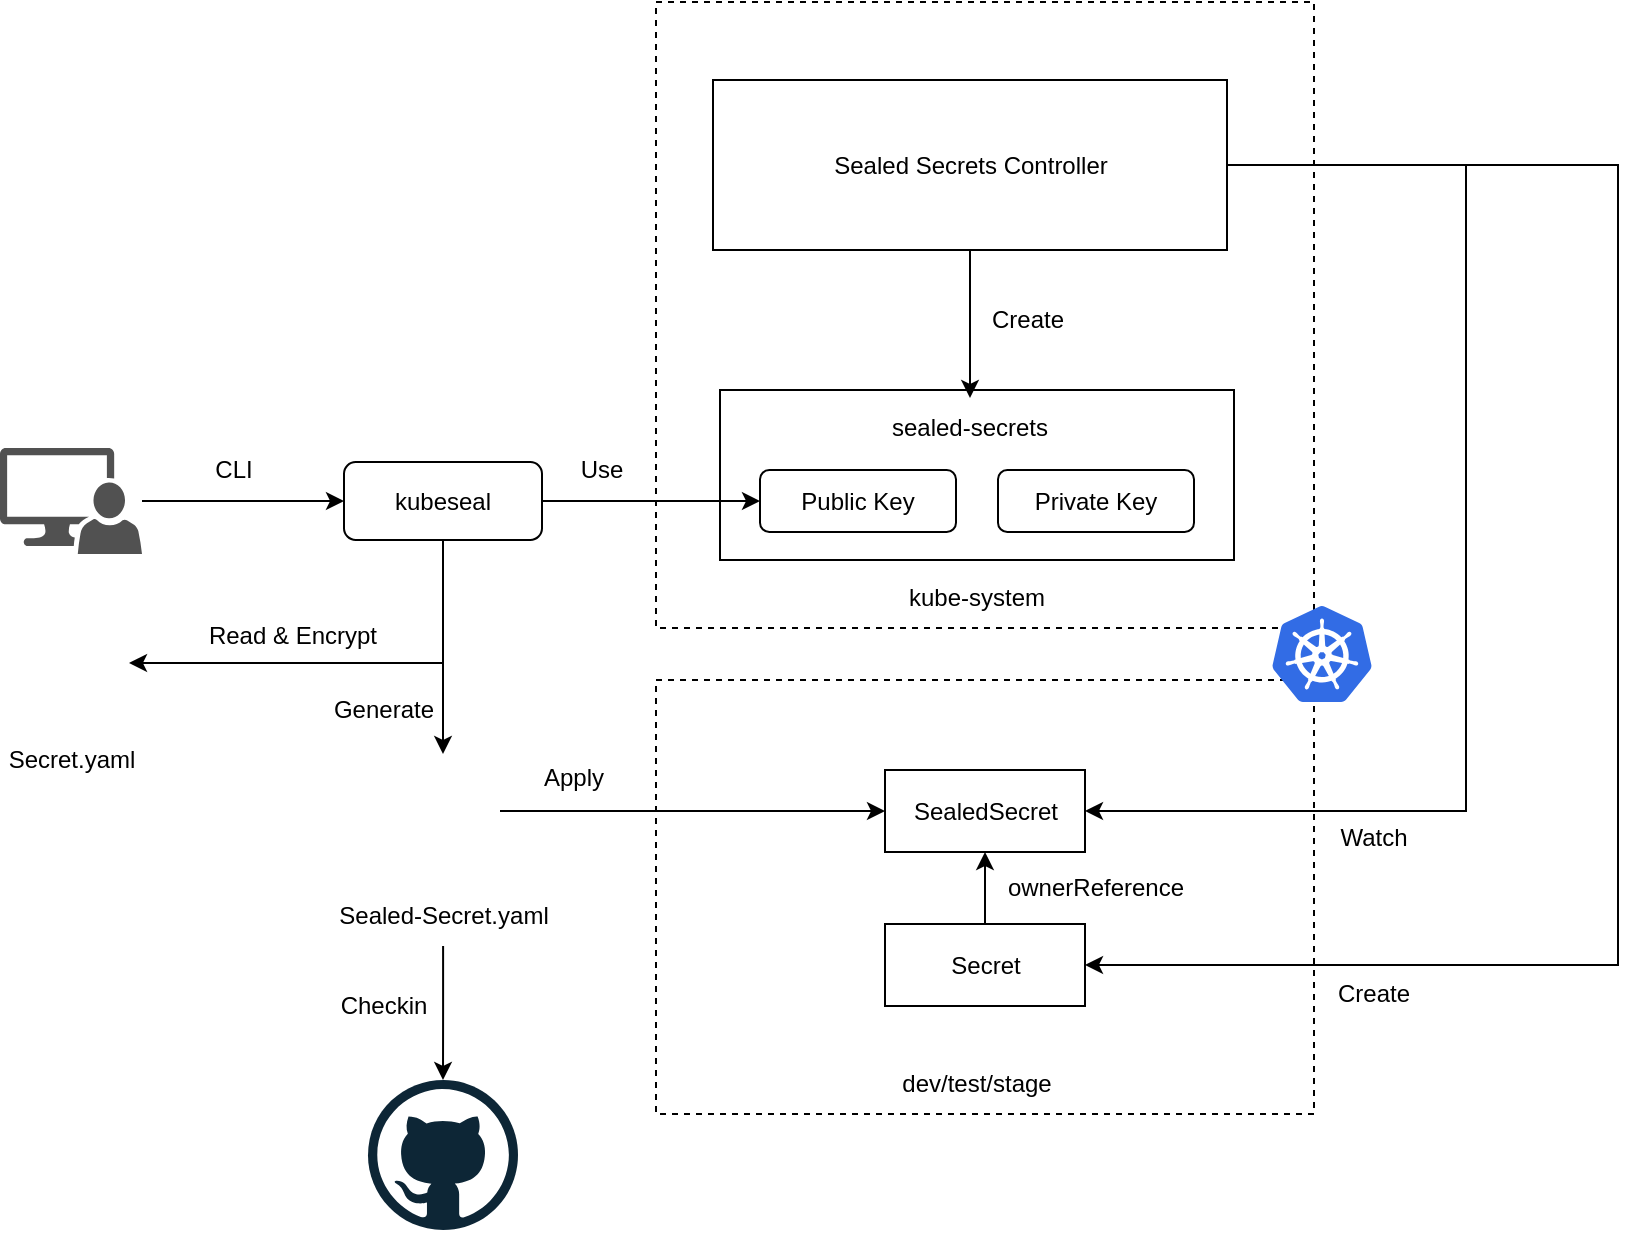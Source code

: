 <mxfile version="24.7.17">
  <diagram name="第 1 页" id="W7OoAg3IoYqaoRPKlsb8">
    <mxGraphModel dx="2074" dy="1197" grid="0" gridSize="10" guides="1" tooltips="1" connect="1" arrows="1" fold="1" page="1" pageScale="1" pageWidth="1169" pageHeight="827" math="0" shadow="0">
      <root>
        <mxCell id="0" />
        <mxCell id="1" parent="0" />
        <mxCell id="u6kIUCjwU4QeKvZHba0g-17" value="" style="rounded=0;whiteSpace=wrap;html=1;dashed=1;fillColor=none;" parent="1" vertex="1">
          <mxGeometry x="508" y="446" width="329" height="217" as="geometry" />
        </mxCell>
        <mxCell id="u6kIUCjwU4QeKvZHba0g-14" value="" style="rounded=0;whiteSpace=wrap;html=1;dashed=1;fillColor=none;" parent="1" vertex="1">
          <mxGeometry x="508" y="107" width="329" height="313" as="geometry" />
        </mxCell>
        <mxCell id="u6kIUCjwU4QeKvZHba0g-12" style="edgeStyle=orthogonalEdgeStyle;rounded=0;orthogonalLoop=1;jettySize=auto;html=1;" parent="1" source="u6kIUCjwU4QeKvZHba0g-1" target="u6kIUCjwU4QeKvZHba0g-11" edge="1">
          <mxGeometry relative="1" as="geometry" />
        </mxCell>
        <mxCell id="u6kIUCjwU4QeKvZHba0g-1" value="" style="sketch=0;pointerEvents=1;shadow=0;dashed=0;html=1;strokeColor=none;labelPosition=center;verticalLabelPosition=bottom;verticalAlign=top;align=center;fillColor=#515151;shape=mxgraph.mscae.system_center.admin_console" parent="1" vertex="1">
          <mxGeometry x="180" y="330" width="71" height="53" as="geometry" />
        </mxCell>
        <mxCell id="u6kIUCjwU4QeKvZHba0g-2" value="" style="dashed=0;outlineConnect=0;html=1;align=center;labelPosition=center;verticalLabelPosition=bottom;verticalAlign=top;shape=mxgraph.weblogos.github" parent="1" vertex="1">
          <mxGeometry x="364" y="646" width="75" height="75" as="geometry" />
        </mxCell>
        <mxCell id="u6kIUCjwU4QeKvZHba0g-4" value="" style="rounded=0;whiteSpace=wrap;html=1;fillColor=none;" parent="1" vertex="1">
          <mxGeometry x="540" y="301" width="257" height="85" as="geometry" />
        </mxCell>
        <mxCell id="u6kIUCjwU4QeKvZHba0g-5" value="sealed-secrets" style="text;html=1;align=center;verticalAlign=middle;whiteSpace=wrap;rounded=0;" parent="1" vertex="1">
          <mxGeometry x="584" y="305" width="162" height="30" as="geometry" />
        </mxCell>
        <mxCell id="u6kIUCjwU4QeKvZHba0g-7" value="Public Key" style="rounded=1;whiteSpace=wrap;html=1;fillColor=none;" parent="1" vertex="1">
          <mxGeometry x="560" y="341" width="98" height="31" as="geometry" />
        </mxCell>
        <mxCell id="u6kIUCjwU4QeKvZHba0g-8" value="Private Key" style="rounded=1;whiteSpace=wrap;html=1;fillColor=none;" parent="1" vertex="1">
          <mxGeometry x="679" y="341" width="98" height="31" as="geometry" />
        </mxCell>
        <mxCell id="u6kIUCjwU4QeKvZHba0g-10" style="edgeStyle=orthogonalEdgeStyle;rounded=0;orthogonalLoop=1;jettySize=auto;html=1;" parent="1" source="u6kIUCjwU4QeKvZHba0g-9" target="u6kIUCjwU4QeKvZHba0g-5" edge="1">
          <mxGeometry relative="1" as="geometry" />
        </mxCell>
        <mxCell id="u6kIUCjwU4QeKvZHba0g-38" style="edgeStyle=orthogonalEdgeStyle;rounded=0;orthogonalLoop=1;jettySize=auto;html=1;entryX=1;entryY=0.5;entryDx=0;entryDy=0;exitX=1;exitY=0.5;exitDx=0;exitDy=0;" parent="1" source="u6kIUCjwU4QeKvZHba0g-9" target="u6kIUCjwU4QeKvZHba0g-24" edge="1">
          <mxGeometry relative="1" as="geometry">
            <Array as="points">
              <mxPoint x="989" y="189" />
              <mxPoint x="989" y="589" />
            </Array>
          </mxGeometry>
        </mxCell>
        <mxCell id="u6kIUCjwU4QeKvZHba0g-9" value="Sealed Secrets Controller" style="rounded=0;whiteSpace=wrap;html=1;fillColor=none;" parent="1" vertex="1">
          <mxGeometry x="536.5" y="146" width="257" height="85" as="geometry" />
        </mxCell>
        <mxCell id="u6kIUCjwU4QeKvZHba0g-34" style="edgeStyle=orthogonalEdgeStyle;rounded=0;orthogonalLoop=1;jettySize=auto;html=1;entryX=1;entryY=0.5;entryDx=0;entryDy=0;exitX=1;exitY=0.5;exitDx=0;exitDy=0;" parent="1" source="u6kIUCjwU4QeKvZHba0g-9" target="u6kIUCjwU4QeKvZHba0g-25" edge="1">
          <mxGeometry relative="1" as="geometry">
            <Array as="points">
              <mxPoint x="913" y="189" />
              <mxPoint x="913" y="511" />
            </Array>
          </mxGeometry>
        </mxCell>
        <mxCell id="u6kIUCjwU4QeKvZHba0g-13" style="edgeStyle=orthogonalEdgeStyle;rounded=0;orthogonalLoop=1;jettySize=auto;html=1;" parent="1" source="u6kIUCjwU4QeKvZHba0g-11" target="u6kIUCjwU4QeKvZHba0g-7" edge="1">
          <mxGeometry relative="1" as="geometry" />
        </mxCell>
        <mxCell id="u6kIUCjwU4QeKvZHba0g-41" style="edgeStyle=orthogonalEdgeStyle;rounded=0;orthogonalLoop=1;jettySize=auto;html=1;entryX=1;entryY=0.5;entryDx=0;entryDy=0;exitX=0.5;exitY=1;exitDx=0;exitDy=0;" parent="1" source="u6kIUCjwU4QeKvZHba0g-11" target="u6kIUCjwU4QeKvZHba0g-32" edge="1">
          <mxGeometry relative="1" as="geometry" />
        </mxCell>
        <mxCell id="u6kIUCjwU4QeKvZHba0g-44" style="edgeStyle=orthogonalEdgeStyle;rounded=0;orthogonalLoop=1;jettySize=auto;html=1;" parent="1" source="u6kIUCjwU4QeKvZHba0g-11" target="u6kIUCjwU4QeKvZHba0g-33" edge="1">
          <mxGeometry relative="1" as="geometry" />
        </mxCell>
        <mxCell id="u6kIUCjwU4QeKvZHba0g-11" value="kubeseal" style="rounded=1;whiteSpace=wrap;html=1;fillColor=none;" parent="1" vertex="1">
          <mxGeometry x="352" y="337" width="99" height="39" as="geometry" />
        </mxCell>
        <mxCell id="u6kIUCjwU4QeKvZHba0g-26" style="edgeStyle=orthogonalEdgeStyle;rounded=0;orthogonalLoop=1;jettySize=auto;html=1;entryX=0.5;entryY=1;entryDx=0;entryDy=0;" parent="1" source="u6kIUCjwU4QeKvZHba0g-24" target="u6kIUCjwU4QeKvZHba0g-25" edge="1">
          <mxGeometry relative="1" as="geometry" />
        </mxCell>
        <mxCell id="u6kIUCjwU4QeKvZHba0g-24" value="Secret" style="rounded=0;whiteSpace=wrap;html=1;fillColor=none;" parent="1" vertex="1">
          <mxGeometry x="622.5" y="568" width="100" height="41" as="geometry" />
        </mxCell>
        <mxCell id="u6kIUCjwU4QeKvZHba0g-25" value="SealedSecret" style="rounded=0;whiteSpace=wrap;html=1;fillColor=none;" parent="1" vertex="1">
          <mxGeometry x="622.5" y="491" width="100" height="41" as="geometry" />
        </mxCell>
        <mxCell id="u6kIUCjwU4QeKvZHba0g-27" value="dev/test/stage" style="text;html=1;align=center;verticalAlign=middle;whiteSpace=wrap;rounded=0;" parent="1" vertex="1">
          <mxGeometry x="613" y="633" width="111" height="30" as="geometry" />
        </mxCell>
        <mxCell id="u6kIUCjwU4QeKvZHba0g-28" value="kube-system" style="text;html=1;align=center;verticalAlign=middle;whiteSpace=wrap;rounded=0;" parent="1" vertex="1">
          <mxGeometry x="613" y="390" width="111" height="30" as="geometry" />
        </mxCell>
        <mxCell id="u6kIUCjwU4QeKvZHba0g-29" value="ownerReference" style="text;html=1;align=center;verticalAlign=middle;whiteSpace=wrap;rounded=0;" parent="1" vertex="1">
          <mxGeometry x="668" y="535" width="120" height="30" as="geometry" />
        </mxCell>
        <mxCell id="u6kIUCjwU4QeKvZHba0g-30" value="" style="image;sketch=0;aspect=fixed;html=1;points=[];align=center;fontSize=12;image=img/lib/mscae/Kubernetes.svg;" parent="1" vertex="1">
          <mxGeometry x="816" y="409" width="50" height="48" as="geometry" />
        </mxCell>
        <mxCell id="u6kIUCjwU4QeKvZHba0g-32" value="" style="shape=image;verticalLabelPosition=bottom;labelBackgroundColor=default;verticalAlign=top;aspect=fixed;imageAspect=0;image=https://uxwing.com/wp-content/themes/uxwing/download/file-and-folder-type/yaml-file-icon.png;" parent="1" vertex="1">
          <mxGeometry x="187.5" y="409" width="57" height="57" as="geometry" />
        </mxCell>
        <mxCell id="u6kIUCjwU4QeKvZHba0g-43" style="edgeStyle=orthogonalEdgeStyle;rounded=0;orthogonalLoop=1;jettySize=auto;html=1;entryX=0;entryY=0.5;entryDx=0;entryDy=0;" parent="1" source="u6kIUCjwU4QeKvZHba0g-33" target="u6kIUCjwU4QeKvZHba0g-25" edge="1">
          <mxGeometry relative="1" as="geometry" />
        </mxCell>
        <mxCell id="u6kIUCjwU4QeKvZHba0g-33" value="" style="shape=image;verticalLabelPosition=bottom;labelBackgroundColor=default;verticalAlign=top;aspect=fixed;imageAspect=0;image=https://uxwing.com/wp-content/themes/uxwing/download/file-and-folder-type/yaml-file-icon.png;" parent="1" vertex="1">
          <mxGeometry x="373" y="483" width="57" height="57" as="geometry" />
        </mxCell>
        <mxCell id="u6kIUCjwU4QeKvZHba0g-37" value="Watch" style="text;html=1;align=center;verticalAlign=middle;whiteSpace=wrap;rounded=0;" parent="1" vertex="1">
          <mxGeometry x="837" y="510" width="60" height="30" as="geometry" />
        </mxCell>
        <mxCell id="u6kIUCjwU4QeKvZHba0g-39" value="Create" style="text;html=1;align=center;verticalAlign=middle;whiteSpace=wrap;rounded=0;" parent="1" vertex="1">
          <mxGeometry x="837" y="588" width="60" height="30" as="geometry" />
        </mxCell>
        <mxCell id="u6kIUCjwU4QeKvZHba0g-40" value="Secret.yaml" style="text;html=1;align=center;verticalAlign=middle;whiteSpace=wrap;rounded=0;" parent="1" vertex="1">
          <mxGeometry x="185.5" y="471" width="60" height="30" as="geometry" />
        </mxCell>
        <mxCell id="u6kIUCjwU4QeKvZHba0g-49" style="edgeStyle=orthogonalEdgeStyle;rounded=0;orthogonalLoop=1;jettySize=auto;html=1;" parent="1" source="u6kIUCjwU4QeKvZHba0g-42" target="u6kIUCjwU4QeKvZHba0g-2" edge="1">
          <mxGeometry relative="1" as="geometry" />
        </mxCell>
        <mxCell id="u6kIUCjwU4QeKvZHba0g-42" value="Sealed-Secret.yaml" style="text;html=1;align=center;verticalAlign=middle;whiteSpace=wrap;rounded=0;" parent="1" vertex="1">
          <mxGeometry x="339.75" y="549" width="123.5" height="30" as="geometry" />
        </mxCell>
        <mxCell id="u6kIUCjwU4QeKvZHba0g-45" value="Read &amp;amp; Encrypt" style="text;html=1;align=center;verticalAlign=middle;whiteSpace=wrap;rounded=0;" parent="1" vertex="1">
          <mxGeometry x="274" y="409" width="105" height="30" as="geometry" />
        </mxCell>
        <mxCell id="u6kIUCjwU4QeKvZHba0g-46" value="CLI" style="text;html=1;align=center;verticalAlign=middle;whiteSpace=wrap;rounded=0;" parent="1" vertex="1">
          <mxGeometry x="267" y="326" width="60" height="30" as="geometry" />
        </mxCell>
        <mxCell id="u6kIUCjwU4QeKvZHba0g-47" value="Use" style="text;html=1;align=center;verticalAlign=middle;whiteSpace=wrap;rounded=0;" parent="1" vertex="1">
          <mxGeometry x="451" y="326" width="60" height="30" as="geometry" />
        </mxCell>
        <mxCell id="u6kIUCjwU4QeKvZHba0g-48" value="Create" style="text;html=1;align=center;verticalAlign=middle;whiteSpace=wrap;rounded=0;" parent="1" vertex="1">
          <mxGeometry x="664" y="251" width="60" height="30" as="geometry" />
        </mxCell>
        <mxCell id="u6kIUCjwU4QeKvZHba0g-50" value="Checkin" style="text;html=1;align=center;verticalAlign=middle;whiteSpace=wrap;rounded=0;" parent="1" vertex="1">
          <mxGeometry x="342" y="594" width="60" height="30" as="geometry" />
        </mxCell>
        <mxCell id="u6kIUCjwU4QeKvZHba0g-51" value="Apply" style="text;html=1;align=center;verticalAlign=middle;whiteSpace=wrap;rounded=0;" parent="1" vertex="1">
          <mxGeometry x="437" y="480" width="60" height="30" as="geometry" />
        </mxCell>
        <mxCell id="wGFufMUT0XvceuGr_Mj1-5" value="Generate" style="text;html=1;align=center;verticalAlign=middle;whiteSpace=wrap;rounded=0;" parent="1" vertex="1">
          <mxGeometry x="342" y="446" width="60" height="30" as="geometry" />
        </mxCell>
      </root>
    </mxGraphModel>
  </diagram>
</mxfile>
